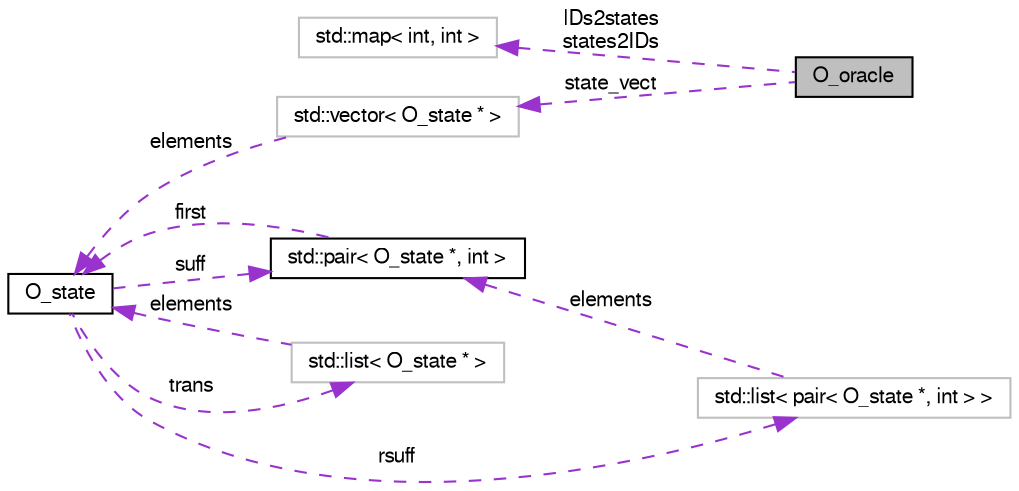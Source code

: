 digraph G
{
  bgcolor="transparent";
  edge [fontname="FreeSans",fontsize="10",labelfontname="FreeSans",labelfontsize="10"];
  node [fontname="FreeSans",fontsize="10",shape=record];
  rankdir=LR;
  Node1 [label="O_oracle",height=0.2,width=0.4,color="black", fillcolor="grey75", style="filled" fontcolor="black"];
  Node2 -> Node1 [dir=back,color="darkorchid3",fontsize="10",style="dashed",label="IDs2states\nstates2IDs",fontname="FreeSans"];
  Node2 [label="std::map\< int, int \>",height=0.2,width=0.4,color="grey75"];
  Node3 -> Node1 [dir=back,color="darkorchid3",fontsize="10",style="dashed",label="state_vect",fontname="FreeSans"];
  Node3 [label="std::vector\< O_state * \>",height=0.2,width=0.4,color="grey75"];
  Node4 -> Node3 [dir=back,color="darkorchid3",fontsize="10",style="dashed",label="elements",fontname="FreeSans"];
  Node4 [label="O_state",height=0.2,width=0.4,color="black",URL="$class_o__state.html",tooltip="Factor Oracle state class."];
  Node5 -> Node4 [dir=back,color="darkorchid3",fontsize="10",style="dashed",label="rsuff",fontname="FreeSans"];
  Node5 [label="std::list\< pair\< O_state *, int \> \>",height=0.2,width=0.4,color="grey75"];
  Node6 -> Node5 [dir=back,color="darkorchid3",fontsize="10",style="dashed",label="elements",fontname="FreeSans"];
  Node6 [label="std::pair\< O_state *, int \>",height=0.2,width=0.4,color="black",URL="$structstd_1_1pair.html"];
  Node4 -> Node6 [dir=back,color="darkorchid3",fontsize="10",style="dashed",label="first",fontname="FreeSans"];
  Node6 -> Node4 [dir=back,color="darkorchid3",fontsize="10",style="dashed",label="suff",fontname="FreeSans"];
  Node7 -> Node4 [dir=back,color="darkorchid3",fontsize="10",style="dashed",label="trans",fontname="FreeSans"];
  Node7 [label="std::list\< O_state * \>",height=0.2,width=0.4,color="grey75"];
  Node4 -> Node7 [dir=back,color="darkorchid3",fontsize="10",style="dashed",label="elements",fontname="FreeSans"];
}
